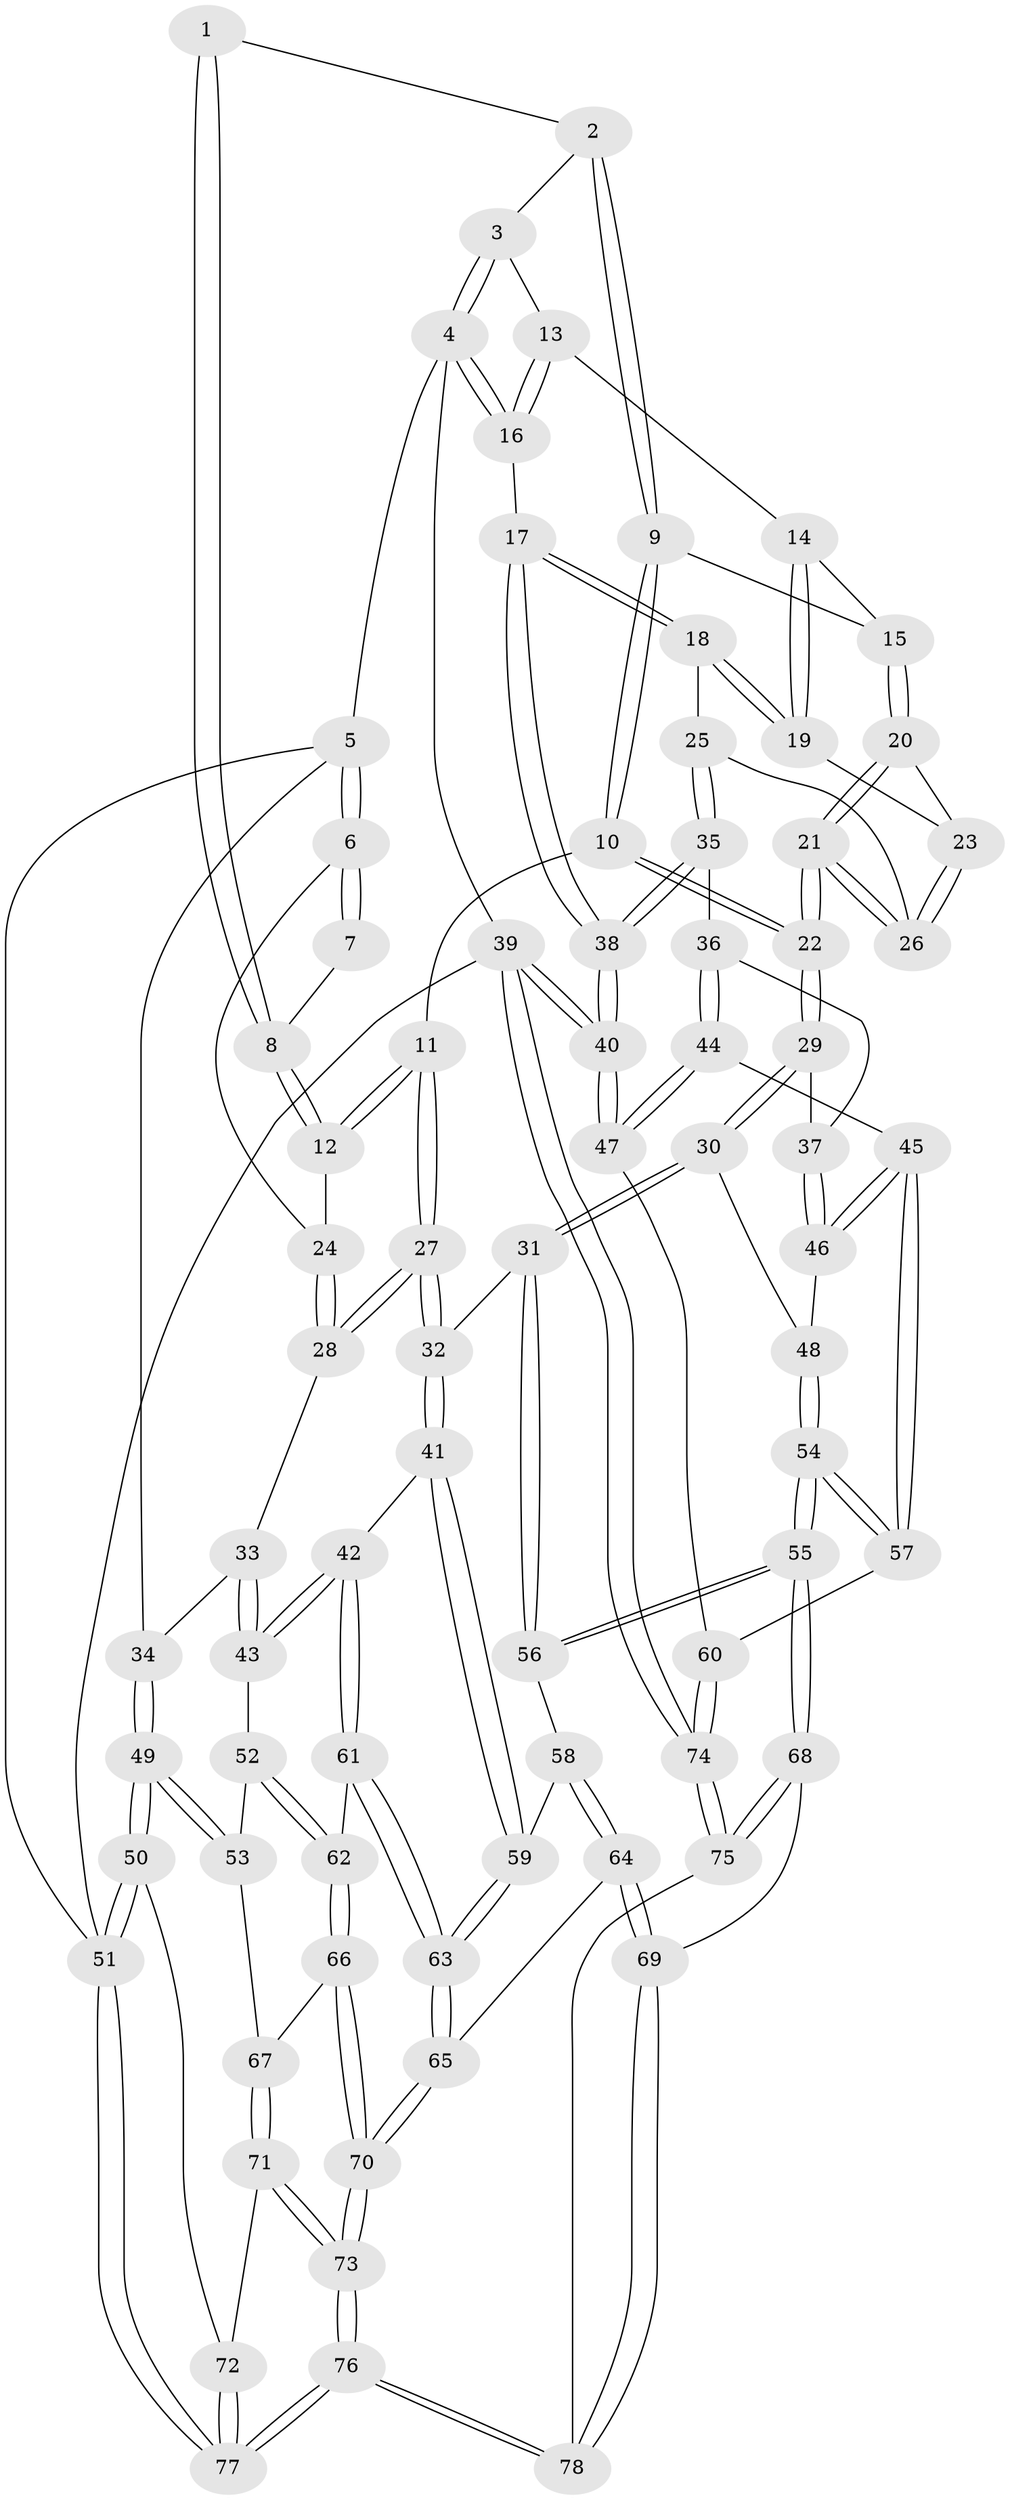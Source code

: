 // Generated by graph-tools (version 1.1) at 2025/01/03/09/25 05:01:00]
// undirected, 78 vertices, 192 edges
graph export_dot {
graph [start="1"]
  node [color=gray90,style=filled];
  1 [pos="+0.5936943909651715+0"];
  2 [pos="+0.628637034017472+0"];
  3 [pos="+0.6802696038270861+0"];
  4 [pos="+1+0"];
  5 [pos="+0+0"];
  6 [pos="+0+0"];
  7 [pos="+0.3349365199249238+0"];
  8 [pos="+0.452650713627542+0.13426734946170926"];
  9 [pos="+0.6563541253952824+0.04989493279000465"];
  10 [pos="+0.5514428500941786+0.1593038408565267"];
  11 [pos="+0.4543578234101883+0.1639852729821626"];
  12 [pos="+0.44938587199622604+0.15745210338466245"];
  13 [pos="+0.8333075870584049+0.047179014129110845"];
  14 [pos="+0.7957256825701338+0.10767659288509282"];
  15 [pos="+0.7021407846405129+0.09711179947188407"];
  16 [pos="+1+0"];
  17 [pos="+1+0.10914759990129802"];
  18 [pos="+0.8813183084705432+0.17259701710763106"];
  19 [pos="+0.8586017182828334+0.16757691878407824"];
  20 [pos="+0.7137208946534607+0.2430196379303485"];
  21 [pos="+0.6818753713723278+0.3251955754357366"];
  22 [pos="+0.6649012100445051+0.33947030182230287"];
  23 [pos="+0.8092811093689963+0.20115892380014314"];
  24 [pos="+0.34917466389764534+0.12025146216261483"];
  25 [pos="+0.8348259878285673+0.3171306144221688"];
  26 [pos="+0.8250510779022734+0.3165914977857292"];
  27 [pos="+0.39641170749785537+0.4054235066322773"];
  28 [pos="+0.25503719621216486+0.3256159906760763"];
  29 [pos="+0.6310855079412226+0.4092115074190754"];
  30 [pos="+0.6293989371289874+0.41102542505106876"];
  31 [pos="+0.4767382119899911+0.46396939474712673"];
  32 [pos="+0.43169464178607025+0.46092817849500484"];
  33 [pos="+0+0.22620914788437704"];
  34 [pos="+0+0.17981448132334726"];
  35 [pos="+0.9929560429025428+0.4075679961289647"];
  36 [pos="+0.9324137784842813+0.4500699610041634"];
  37 [pos="+0.9070234062449356+0.4609934413281056"];
  38 [pos="+1+0.36754764085897457"];
  39 [pos="+1+1"];
  40 [pos="+1+0.7233576936339848"];
  41 [pos="+0.37975617901561654+0.5335285286958871"];
  42 [pos="+0.29419435779933095+0.5810697626093722"];
  43 [pos="+0.16121934638535895+0.5873014622259689"];
  44 [pos="+0.9222586402440077+0.6013456210654736"];
  45 [pos="+0.8370878761775136+0.635562824083972"];
  46 [pos="+0.8393004213130444+0.5448651870943783"];
  47 [pos="+1+0.7283049737643821"];
  48 [pos="+0.7052740054937379+0.5189810041470004"];
  49 [pos="+0+0.7331214875096432"];
  50 [pos="+0+1"];
  51 [pos="+0+1"];
  52 [pos="+0.14590785924879587+0.6067576199548501"];
  53 [pos="+0.0047608844311011825+0.714267847532518"];
  54 [pos="+0.7450345433807452+0.7551040446667855"];
  55 [pos="+0.6901971403832758+0.7822669466542717"];
  56 [pos="+0.6361406981280143+0.7386714285807975"];
  57 [pos="+0.7861620522491094+0.7509557267085352"];
  58 [pos="+0.4823163076269399+0.7327804358012651"];
  59 [pos="+0.4081399837300549+0.6428691569980451"];
  60 [pos="+0.8716791733510111+0.7820254686784172"];
  61 [pos="+0.2705307445802526+0.7646738318610335"];
  62 [pos="+0.2082818797217811+0.7949592550338324"];
  63 [pos="+0.3663937662564157+0.8144332129766874"];
  64 [pos="+0.4105045211755172+0.8599155492910129"];
  65 [pos="+0.3921455301772811+0.8516623672578134"];
  66 [pos="+0.19978634651406033+0.8036472338661103"];
  67 [pos="+0.1478399213859562+0.8199423308261751"];
  68 [pos="+0.6445236830477141+0.885097193441538"];
  69 [pos="+0.4447734916214188+0.8939895635123916"];
  70 [pos="+0.27312716393703923+0.9181015836440332"];
  71 [pos="+0.136022342758485+0.8628734271906149"];
  72 [pos="+0.10338792615738149+0.87899513991909"];
  73 [pos="+0.20479536442609636+1"];
  74 [pos="+0.9647474697618289+1"];
  75 [pos="+0.7284404033855859+1"];
  76 [pos="+0.1839831976537752+1"];
  77 [pos="+0+1"];
  78 [pos="+0.3435729013299976+1"];
  1 -- 2;
  1 -- 8;
  1 -- 8;
  2 -- 3;
  2 -- 9;
  2 -- 9;
  3 -- 4;
  3 -- 4;
  3 -- 13;
  4 -- 5;
  4 -- 16;
  4 -- 16;
  4 -- 39;
  5 -- 6;
  5 -- 6;
  5 -- 34;
  5 -- 51;
  6 -- 7;
  6 -- 7;
  6 -- 24;
  7 -- 8;
  8 -- 12;
  8 -- 12;
  9 -- 10;
  9 -- 10;
  9 -- 15;
  10 -- 11;
  10 -- 22;
  10 -- 22;
  11 -- 12;
  11 -- 12;
  11 -- 27;
  11 -- 27;
  12 -- 24;
  13 -- 14;
  13 -- 16;
  13 -- 16;
  14 -- 15;
  14 -- 19;
  14 -- 19;
  15 -- 20;
  15 -- 20;
  16 -- 17;
  17 -- 18;
  17 -- 18;
  17 -- 38;
  17 -- 38;
  18 -- 19;
  18 -- 19;
  18 -- 25;
  19 -- 23;
  20 -- 21;
  20 -- 21;
  20 -- 23;
  21 -- 22;
  21 -- 22;
  21 -- 26;
  21 -- 26;
  22 -- 29;
  22 -- 29;
  23 -- 26;
  23 -- 26;
  24 -- 28;
  24 -- 28;
  25 -- 26;
  25 -- 35;
  25 -- 35;
  27 -- 28;
  27 -- 28;
  27 -- 32;
  27 -- 32;
  28 -- 33;
  29 -- 30;
  29 -- 30;
  29 -- 37;
  30 -- 31;
  30 -- 31;
  30 -- 48;
  31 -- 32;
  31 -- 56;
  31 -- 56;
  32 -- 41;
  32 -- 41;
  33 -- 34;
  33 -- 43;
  33 -- 43;
  34 -- 49;
  34 -- 49;
  35 -- 36;
  35 -- 38;
  35 -- 38;
  36 -- 37;
  36 -- 44;
  36 -- 44;
  37 -- 46;
  37 -- 46;
  38 -- 40;
  38 -- 40;
  39 -- 40;
  39 -- 40;
  39 -- 74;
  39 -- 74;
  39 -- 51;
  40 -- 47;
  40 -- 47;
  41 -- 42;
  41 -- 59;
  41 -- 59;
  42 -- 43;
  42 -- 43;
  42 -- 61;
  42 -- 61;
  43 -- 52;
  44 -- 45;
  44 -- 47;
  44 -- 47;
  45 -- 46;
  45 -- 46;
  45 -- 57;
  45 -- 57;
  46 -- 48;
  47 -- 60;
  48 -- 54;
  48 -- 54;
  49 -- 50;
  49 -- 50;
  49 -- 53;
  49 -- 53;
  50 -- 51;
  50 -- 51;
  50 -- 72;
  51 -- 77;
  51 -- 77;
  52 -- 53;
  52 -- 62;
  52 -- 62;
  53 -- 67;
  54 -- 55;
  54 -- 55;
  54 -- 57;
  54 -- 57;
  55 -- 56;
  55 -- 56;
  55 -- 68;
  55 -- 68;
  56 -- 58;
  57 -- 60;
  58 -- 59;
  58 -- 64;
  58 -- 64;
  59 -- 63;
  59 -- 63;
  60 -- 74;
  60 -- 74;
  61 -- 62;
  61 -- 63;
  61 -- 63;
  62 -- 66;
  62 -- 66;
  63 -- 65;
  63 -- 65;
  64 -- 65;
  64 -- 69;
  64 -- 69;
  65 -- 70;
  65 -- 70;
  66 -- 67;
  66 -- 70;
  66 -- 70;
  67 -- 71;
  67 -- 71;
  68 -- 69;
  68 -- 75;
  68 -- 75;
  69 -- 78;
  69 -- 78;
  70 -- 73;
  70 -- 73;
  71 -- 72;
  71 -- 73;
  71 -- 73;
  72 -- 77;
  72 -- 77;
  73 -- 76;
  73 -- 76;
  74 -- 75;
  74 -- 75;
  75 -- 78;
  76 -- 77;
  76 -- 77;
  76 -- 78;
  76 -- 78;
}
